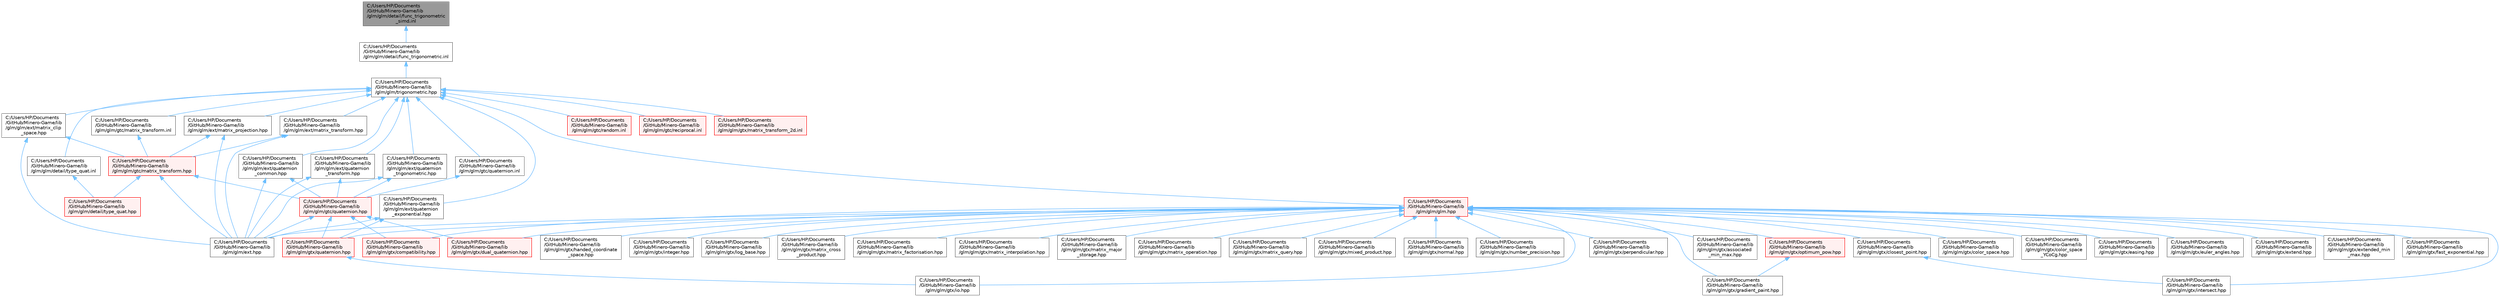 digraph "C:/Users/HP/Documents/GitHub/Minero-Game/lib/glm/glm/detail/func_trigonometric_simd.inl"
{
 // LATEX_PDF_SIZE
  bgcolor="transparent";
  edge [fontname=Helvetica,fontsize=10,labelfontname=Helvetica,labelfontsize=10];
  node [fontname=Helvetica,fontsize=10,shape=box,height=0.2,width=0.4];
  Node1 [id="Node000001",label="C:/Users/HP/Documents\l/GitHub/Minero-Game/lib\l/glm/glm/detail/func_trigonometric\l_simd.inl",height=0.2,width=0.4,color="gray40", fillcolor="grey60", style="filled", fontcolor="black",tooltip=" "];
  Node1 -> Node2 [id="edge147_Node000001_Node000002",dir="back",color="steelblue1",style="solid",tooltip=" "];
  Node2 [id="Node000002",label="C:/Users/HP/Documents\l/GitHub/Minero-Game/lib\l/glm/glm/detail/func_trigonometric.inl",height=0.2,width=0.4,color="grey40", fillcolor="white", style="filled",URL="$lib_2glm_2glm_2detail_2func__trigonometric_8inl.html",tooltip=" "];
  Node2 -> Node3 [id="edge148_Node000002_Node000003",dir="back",color="steelblue1",style="solid",tooltip=" "];
  Node3 [id="Node000003",label="C:/Users/HP/Documents\l/GitHub/Minero-Game/lib\l/glm/glm/trigonometric.hpp",height=0.2,width=0.4,color="grey40", fillcolor="white", style="filled",URL="$lib_2glm_2glm_2trigonometric_8hpp.html",tooltip=" "];
  Node3 -> Node4 [id="edge149_Node000003_Node000004",dir="back",color="steelblue1",style="solid",tooltip=" "];
  Node4 [id="Node000004",label="C:/Users/HP/Documents\l/GitHub/Minero-Game/lib\l/glm/glm/detail/type_quat.inl",height=0.2,width=0.4,color="grey40", fillcolor="white", style="filled",URL="$lib_2glm_2glm_2detail_2type__quat_8inl.html",tooltip=" "];
  Node4 -> Node5 [id="edge150_Node000004_Node000005",dir="back",color="steelblue1",style="solid",tooltip=" "];
  Node5 [id="Node000005",label="C:/Users/HP/Documents\l/GitHub/Minero-Game/lib\l/glm/glm/detail/type_quat.hpp",height=0.2,width=0.4,color="red", fillcolor="#FFF0F0", style="filled",URL="$lib_2glm_2glm_2detail_2type__quat_8hpp.html",tooltip=" "];
  Node3 -> Node34 [id="edge151_Node000003_Node000034",dir="back",color="steelblue1",style="solid",tooltip=" "];
  Node34 [id="Node000034",label="C:/Users/HP/Documents\l/GitHub/Minero-Game/lib\l/glm/glm/ext/matrix_clip\l_space.hpp",height=0.2,width=0.4,color="grey40", fillcolor="white", style="filled",URL="$lib_2glm_2glm_2ext_2matrix__clip__space_8hpp.html",tooltip=" "];
  Node34 -> Node7 [id="edge152_Node000034_Node000007",dir="back",color="steelblue1",style="solid",tooltip=" "];
  Node7 [id="Node000007",label="C:/Users/HP/Documents\l/GitHub/Minero-Game/lib\l/glm/glm/ext.hpp",height=0.2,width=0.4,color="grey40", fillcolor="white", style="filled",URL="$lib_2glm_2glm_2ext_8hpp.html",tooltip=" "];
  Node34 -> Node35 [id="edge153_Node000034_Node000035",dir="back",color="steelblue1",style="solid",tooltip=" "];
  Node35 [id="Node000035",label="C:/Users/HP/Documents\l/GitHub/Minero-Game/lib\l/glm/glm/gtc/matrix_transform.hpp",height=0.2,width=0.4,color="red", fillcolor="#FFF0F0", style="filled",URL="$lib_2glm_2glm_2gtc_2matrix__transform_8hpp.html",tooltip=" "];
  Node35 -> Node5 [id="edge154_Node000035_Node000005",dir="back",color="steelblue1",style="solid",tooltip=" "];
  Node35 -> Node7 [id="edge155_Node000035_Node000007",dir="back",color="steelblue1",style="solid",tooltip=" "];
  Node35 -> Node8 [id="edge156_Node000035_Node000008",dir="back",color="steelblue1",style="solid",tooltip=" "];
  Node8 [id="Node000008",label="C:/Users/HP/Documents\l/GitHub/Minero-Game/lib\l/glm/glm/gtc/quaternion.hpp",height=0.2,width=0.4,color="red", fillcolor="#FFF0F0", style="filled",URL="$lib_2glm_2glm_2gtc_2quaternion_8hpp.html",tooltip=" "];
  Node8 -> Node7 [id="edge157_Node000008_Node000007",dir="back",color="steelblue1",style="solid",tooltip=" "];
  Node8 -> Node18 [id="edge158_Node000008_Node000018",dir="back",color="steelblue1",style="solid",tooltip=" "];
  Node18 [id="Node000018",label="C:/Users/HP/Documents\l/GitHub/Minero-Game/lib\l/glm/glm/gtx/compatibility.hpp",height=0.2,width=0.4,color="red", fillcolor="#FFF0F0", style="filled",URL="$lib_2glm_2glm_2gtx_2compatibility_8hpp.html",tooltip=" "];
  Node8 -> Node21 [id="edge159_Node000008_Node000021",dir="back",color="steelblue1",style="solid",tooltip=" "];
  Node21 [id="Node000021",label="C:/Users/HP/Documents\l/GitHub/Minero-Game/lib\l/glm/glm/gtx/dual_quaternion.hpp",height=0.2,width=0.4,color="red", fillcolor="#FFF0F0", style="filled",URL="$lib_2glm_2glm_2gtx_2dual__quaternion_8hpp.html",tooltip=" "];
  Node8 -> Node27 [id="edge160_Node000008_Node000027",dir="back",color="steelblue1",style="solid",tooltip=" "];
  Node27 [id="Node000027",label="C:/Users/HP/Documents\l/GitHub/Minero-Game/lib\l/glm/glm/gtx/quaternion.hpp",height=0.2,width=0.4,color="red", fillcolor="#FFF0F0", style="filled",URL="$lib_2glm_2glm_2gtx_2quaternion_8hpp.html",tooltip=" "];
  Node27 -> Node25 [id="edge161_Node000027_Node000025",dir="back",color="steelblue1",style="solid",tooltip=" "];
  Node25 [id="Node000025",label="C:/Users/HP/Documents\l/GitHub/Minero-Game/lib\l/glm/glm/gtx/io.hpp",height=0.2,width=0.4,color="grey40", fillcolor="white", style="filled",URL="$lib_2glm_2glm_2gtx_2io_8hpp.html",tooltip=" "];
  Node3 -> Node39 [id="edge162_Node000003_Node000039",dir="back",color="steelblue1",style="solid",tooltip=" "];
  Node39 [id="Node000039",label="C:/Users/HP/Documents\l/GitHub/Minero-Game/lib\l/glm/glm/ext/matrix_projection.hpp",height=0.2,width=0.4,color="grey40", fillcolor="white", style="filled",URL="$lib_2glm_2glm_2ext_2matrix__projection_8hpp.html",tooltip=" "];
  Node39 -> Node7 [id="edge163_Node000039_Node000007",dir="back",color="steelblue1",style="solid",tooltip=" "];
  Node39 -> Node35 [id="edge164_Node000039_Node000035",dir="back",color="steelblue1",style="solid",tooltip=" "];
  Node3 -> Node40 [id="edge165_Node000003_Node000040",dir="back",color="steelblue1",style="solid",tooltip=" "];
  Node40 [id="Node000040",label="C:/Users/HP/Documents\l/GitHub/Minero-Game/lib\l/glm/glm/ext/matrix_transform.hpp",height=0.2,width=0.4,color="grey40", fillcolor="white", style="filled",URL="$lib_2glm_2glm_2ext_2matrix__transform_8hpp.html",tooltip=" "];
  Node40 -> Node7 [id="edge166_Node000040_Node000007",dir="back",color="steelblue1",style="solid",tooltip=" "];
  Node40 -> Node35 [id="edge167_Node000040_Node000035",dir="back",color="steelblue1",style="solid",tooltip=" "];
  Node3 -> Node41 [id="edge168_Node000003_Node000041",dir="back",color="steelblue1",style="solid",tooltip=" "];
  Node41 [id="Node000041",label="C:/Users/HP/Documents\l/GitHub/Minero-Game/lib\l/glm/glm/ext/quaternion\l_common.hpp",height=0.2,width=0.4,color="grey40", fillcolor="white", style="filled",URL="$lib_2glm_2glm_2ext_2quaternion__common_8hpp.html",tooltip=" "];
  Node41 -> Node7 [id="edge169_Node000041_Node000007",dir="back",color="steelblue1",style="solid",tooltip=" "];
  Node41 -> Node8 [id="edge170_Node000041_Node000008",dir="back",color="steelblue1",style="solid",tooltip=" "];
  Node3 -> Node42 [id="edge171_Node000003_Node000042",dir="back",color="steelblue1",style="solid",tooltip=" "];
  Node42 [id="Node000042",label="C:/Users/HP/Documents\l/GitHub/Minero-Game/lib\l/glm/glm/ext/quaternion\l_exponential.hpp",height=0.2,width=0.4,color="grey40", fillcolor="white", style="filled",URL="$lib_2glm_2glm_2ext_2quaternion__exponential_8hpp.html",tooltip=" "];
  Node42 -> Node7 [id="edge172_Node000042_Node000007",dir="back",color="steelblue1",style="solid",tooltip=" "];
  Node42 -> Node27 [id="edge173_Node000042_Node000027",dir="back",color="steelblue1",style="solid",tooltip=" "];
  Node3 -> Node43 [id="edge174_Node000003_Node000043",dir="back",color="steelblue1",style="solid",tooltip=" "];
  Node43 [id="Node000043",label="C:/Users/HP/Documents\l/GitHub/Minero-Game/lib\l/glm/glm/ext/quaternion\l_transform.hpp",height=0.2,width=0.4,color="grey40", fillcolor="white", style="filled",URL="$lib_2glm_2glm_2ext_2quaternion__transform_8hpp.html",tooltip=" "];
  Node43 -> Node7 [id="edge175_Node000043_Node000007",dir="back",color="steelblue1",style="solid",tooltip=" "];
  Node43 -> Node8 [id="edge176_Node000043_Node000008",dir="back",color="steelblue1",style="solid",tooltip=" "];
  Node3 -> Node44 [id="edge177_Node000003_Node000044",dir="back",color="steelblue1",style="solid",tooltip=" "];
  Node44 [id="Node000044",label="C:/Users/HP/Documents\l/GitHub/Minero-Game/lib\l/glm/glm/ext/quaternion\l_trigonometric.hpp",height=0.2,width=0.4,color="grey40", fillcolor="white", style="filled",URL="$lib_2glm_2glm_2ext_2quaternion__trigonometric_8hpp.html",tooltip=" "];
  Node44 -> Node7 [id="edge178_Node000044_Node000007",dir="back",color="steelblue1",style="solid",tooltip=" "];
  Node44 -> Node8 [id="edge179_Node000044_Node000008",dir="back",color="steelblue1",style="solid",tooltip=" "];
  Node3 -> Node45 [id="edge180_Node000003_Node000045",dir="back",color="steelblue1",style="solid",tooltip=" "];
  Node45 [id="Node000045",label="C:/Users/HP/Documents\l/GitHub/Minero-Game/lib\l/glm/glm/glm.hpp",height=0.2,width=0.4,color="red", fillcolor="#FFF0F0", style="filled",URL="$lib_2glm_2glm_2glm_8hpp.html",tooltip=" "];
  Node45 -> Node7 [id="edge181_Node000045_Node000007",dir="back",color="steelblue1",style="solid",tooltip=" "];
  Node45 -> Node46 [id="edge182_Node000045_Node000046",dir="back",color="steelblue1",style="solid",tooltip=" "];
  Node46 [id="Node000046",label="C:/Users/HP/Documents\l/GitHub/Minero-Game/lib\l/glm/glm/gtx/associated\l_min_max.hpp",height=0.2,width=0.4,color="grey40", fillcolor="white", style="filled",URL="$lib_2glm_2glm_2gtx_2associated__min__max_8hpp.html",tooltip=" "];
  Node45 -> Node47 [id="edge183_Node000045_Node000047",dir="back",color="steelblue1",style="solid",tooltip=" "];
  Node47 [id="Node000047",label="C:/Users/HP/Documents\l/GitHub/Minero-Game/lib\l/glm/glm/gtx/closest_point.hpp",height=0.2,width=0.4,color="grey40", fillcolor="white", style="filled",URL="$lib_2glm_2glm_2gtx_2closest__point_8hpp.html",tooltip=" "];
  Node47 -> Node48 [id="edge184_Node000047_Node000048",dir="back",color="steelblue1",style="solid",tooltip=" "];
  Node48 [id="Node000048",label="C:/Users/HP/Documents\l/GitHub/Minero-Game/lib\l/glm/glm/gtx/intersect.hpp",height=0.2,width=0.4,color="grey40", fillcolor="white", style="filled",URL="$lib_2glm_2glm_2gtx_2intersect_8hpp.html",tooltip=" "];
  Node45 -> Node49 [id="edge185_Node000045_Node000049",dir="back",color="steelblue1",style="solid",tooltip=" "];
  Node49 [id="Node000049",label="C:/Users/HP/Documents\l/GitHub/Minero-Game/lib\l/glm/glm/gtx/color_space.hpp",height=0.2,width=0.4,color="grey40", fillcolor="white", style="filled",URL="$lib_2glm_2glm_2gtx_2color__space_8hpp.html",tooltip=" "];
  Node45 -> Node50 [id="edge186_Node000045_Node000050",dir="back",color="steelblue1",style="solid",tooltip=" "];
  Node50 [id="Node000050",label="C:/Users/HP/Documents\l/GitHub/Minero-Game/lib\l/glm/glm/gtx/color_space\l_YCoCg.hpp",height=0.2,width=0.4,color="grey40", fillcolor="white", style="filled",URL="$lib_2glm_2glm_2gtx_2color__space___y_co_cg_8hpp.html",tooltip=" "];
  Node45 -> Node18 [id="edge187_Node000045_Node000018",dir="back",color="steelblue1",style="solid",tooltip=" "];
  Node45 -> Node21 [id="edge188_Node000045_Node000021",dir="back",color="steelblue1",style="solid",tooltip=" "];
  Node45 -> Node51 [id="edge189_Node000045_Node000051",dir="back",color="steelblue1",style="solid",tooltip=" "];
  Node51 [id="Node000051",label="C:/Users/HP/Documents\l/GitHub/Minero-Game/lib\l/glm/glm/gtx/easing.hpp",height=0.2,width=0.4,color="grey40", fillcolor="white", style="filled",URL="$lib_2glm_2glm_2gtx_2easing_8hpp.html",tooltip=" "];
  Node45 -> Node20 [id="edge190_Node000045_Node000020",dir="back",color="steelblue1",style="solid",tooltip=" "];
  Node20 [id="Node000020",label="C:/Users/HP/Documents\l/GitHub/Minero-Game/lib\l/glm/glm/gtx/euler_angles.hpp",height=0.2,width=0.4,color="grey40", fillcolor="white", style="filled",URL="$lib_2glm_2glm_2gtx_2euler__angles_8hpp.html",tooltip=" "];
  Node45 -> Node52 [id="edge191_Node000045_Node000052",dir="back",color="steelblue1",style="solid",tooltip=" "];
  Node52 [id="Node000052",label="C:/Users/HP/Documents\l/GitHub/Minero-Game/lib\l/glm/glm/gtx/extend.hpp",height=0.2,width=0.4,color="grey40", fillcolor="white", style="filled",URL="$lib_2glm_2glm_2gtx_2extend_8hpp.html",tooltip=" "];
  Node45 -> Node53 [id="edge192_Node000045_Node000053",dir="back",color="steelblue1",style="solid",tooltip=" "];
  Node53 [id="Node000053",label="C:/Users/HP/Documents\l/GitHub/Minero-Game/lib\l/glm/glm/gtx/extended_min\l_max.hpp",height=0.2,width=0.4,color="grey40", fillcolor="white", style="filled",URL="$lib_2glm_2glm_2gtx_2extended__min__max_8hpp.html",tooltip=" "];
  Node45 -> Node54 [id="edge193_Node000045_Node000054",dir="back",color="steelblue1",style="solid",tooltip=" "];
  Node54 [id="Node000054",label="C:/Users/HP/Documents\l/GitHub/Minero-Game/lib\l/glm/glm/gtx/fast_exponential.hpp",height=0.2,width=0.4,color="grey40", fillcolor="white", style="filled",URL="$lib_2glm_2glm_2gtx_2fast__exponential_8hpp.html",tooltip=" "];
  Node45 -> Node55 [id="edge194_Node000045_Node000055",dir="back",color="steelblue1",style="solid",tooltip=" "];
  Node55 [id="Node000055",label="C:/Users/HP/Documents\l/GitHub/Minero-Game/lib\l/glm/glm/gtx/gradient_paint.hpp",height=0.2,width=0.4,color="grey40", fillcolor="white", style="filled",URL="$lib_2glm_2glm_2gtx_2gradient__paint_8hpp.html",tooltip=" "];
  Node45 -> Node56 [id="edge195_Node000045_Node000056",dir="back",color="steelblue1",style="solid",tooltip=" "];
  Node56 [id="Node000056",label="C:/Users/HP/Documents\l/GitHub/Minero-Game/lib\l/glm/glm/gtx/handed_coordinate\l_space.hpp",height=0.2,width=0.4,color="grey40", fillcolor="white", style="filled",URL="$lib_2glm_2glm_2gtx_2handed__coordinate__space_8hpp.html",tooltip=" "];
  Node45 -> Node57 [id="edge196_Node000045_Node000057",dir="back",color="steelblue1",style="solid",tooltip=" "];
  Node57 [id="Node000057",label="C:/Users/HP/Documents\l/GitHub/Minero-Game/lib\l/glm/glm/gtx/integer.hpp",height=0.2,width=0.4,color="grey40", fillcolor="white", style="filled",URL="$lib_2glm_2glm_2gtx_2integer_8hpp.html",tooltip=" "];
  Node45 -> Node48 [id="edge197_Node000045_Node000048",dir="back",color="steelblue1",style="solid",tooltip=" "];
  Node45 -> Node25 [id="edge198_Node000045_Node000025",dir="back",color="steelblue1",style="solid",tooltip=" "];
  Node45 -> Node58 [id="edge199_Node000045_Node000058",dir="back",color="steelblue1",style="solid",tooltip=" "];
  Node58 [id="Node000058",label="C:/Users/HP/Documents\l/GitHub/Minero-Game/lib\l/glm/glm/gtx/log_base.hpp",height=0.2,width=0.4,color="grey40", fillcolor="white", style="filled",URL="$lib_2glm_2glm_2gtx_2log__base_8hpp.html",tooltip=" "];
  Node45 -> Node59 [id="edge200_Node000045_Node000059",dir="back",color="steelblue1",style="solid",tooltip=" "];
  Node59 [id="Node000059",label="C:/Users/HP/Documents\l/GitHub/Minero-Game/lib\l/glm/glm/gtx/matrix_cross\l_product.hpp",height=0.2,width=0.4,color="grey40", fillcolor="white", style="filled",URL="$lib_2glm_2glm_2gtx_2matrix__cross__product_8hpp.html",tooltip=" "];
  Node45 -> Node60 [id="edge201_Node000045_Node000060",dir="back",color="steelblue1",style="solid",tooltip=" "];
  Node60 [id="Node000060",label="C:/Users/HP/Documents\l/GitHub/Minero-Game/lib\l/glm/glm/gtx/matrix_factorisation.hpp",height=0.2,width=0.4,color="grey40", fillcolor="white", style="filled",URL="$lib_2glm_2glm_2gtx_2matrix__factorisation_8hpp.html",tooltip=" "];
  Node45 -> Node61 [id="edge202_Node000045_Node000061",dir="back",color="steelblue1",style="solid",tooltip=" "];
  Node61 [id="Node000061",label="C:/Users/HP/Documents\l/GitHub/Minero-Game/lib\l/glm/glm/gtx/matrix_interpolation.hpp",height=0.2,width=0.4,color="grey40", fillcolor="white", style="filled",URL="$lib_2glm_2glm_2gtx_2matrix__interpolation_8hpp.html",tooltip=" "];
  Node45 -> Node62 [id="edge203_Node000045_Node000062",dir="back",color="steelblue1",style="solid",tooltip=" "];
  Node62 [id="Node000062",label="C:/Users/HP/Documents\l/GitHub/Minero-Game/lib\l/glm/glm/gtx/matrix_major\l_storage.hpp",height=0.2,width=0.4,color="grey40", fillcolor="white", style="filled",URL="$lib_2glm_2glm_2gtx_2matrix__major__storage_8hpp.html",tooltip=" "];
  Node45 -> Node63 [id="edge204_Node000045_Node000063",dir="back",color="steelblue1",style="solid",tooltip=" "];
  Node63 [id="Node000063",label="C:/Users/HP/Documents\l/GitHub/Minero-Game/lib\l/glm/glm/gtx/matrix_operation.hpp",height=0.2,width=0.4,color="grey40", fillcolor="white", style="filled",URL="$lib_2glm_2glm_2gtx_2matrix__operation_8hpp.html",tooltip=" "];
  Node45 -> Node64 [id="edge205_Node000045_Node000064",dir="back",color="steelblue1",style="solid",tooltip=" "];
  Node64 [id="Node000064",label="C:/Users/HP/Documents\l/GitHub/Minero-Game/lib\l/glm/glm/gtx/matrix_query.hpp",height=0.2,width=0.4,color="grey40", fillcolor="white", style="filled",URL="$lib_2glm_2glm_2gtx_2matrix__query_8hpp.html",tooltip=" "];
  Node45 -> Node65 [id="edge206_Node000045_Node000065",dir="back",color="steelblue1",style="solid",tooltip=" "];
  Node65 [id="Node000065",label="C:/Users/HP/Documents\l/GitHub/Minero-Game/lib\l/glm/glm/gtx/mixed_product.hpp",height=0.2,width=0.4,color="grey40", fillcolor="white", style="filled",URL="$lib_2glm_2glm_2gtx_2mixed__product_8hpp.html",tooltip=" "];
  Node45 -> Node66 [id="edge207_Node000045_Node000066",dir="back",color="steelblue1",style="solid",tooltip=" "];
  Node66 [id="Node000066",label="C:/Users/HP/Documents\l/GitHub/Minero-Game/lib\l/glm/glm/gtx/normal.hpp",height=0.2,width=0.4,color="grey40", fillcolor="white", style="filled",URL="$lib_2glm_2glm_2gtx_2normal_8hpp.html",tooltip=" "];
  Node45 -> Node13 [id="edge208_Node000045_Node000013",dir="back",color="steelblue1",style="solid",tooltip=" "];
  Node13 [id="Node000013",label="C:/Users/HP/Documents\l/GitHub/Minero-Game/lib\l/glm/glm/gtx/number_precision.hpp",height=0.2,width=0.4,color="grey40", fillcolor="white", style="filled",URL="$lib_2glm_2glm_2gtx_2number__precision_8hpp.html",tooltip=" "];
  Node45 -> Node67 [id="edge209_Node000045_Node000067",dir="back",color="steelblue1",style="solid",tooltip=" "];
  Node67 [id="Node000067",label="C:/Users/HP/Documents\l/GitHub/Minero-Game/lib\l/glm/glm/gtx/optimum_pow.hpp",height=0.2,width=0.4,color="red", fillcolor="#FFF0F0", style="filled",URL="$lib_2glm_2glm_2gtx_2optimum__pow_8hpp.html",tooltip=" "];
  Node67 -> Node55 [id="edge210_Node000067_Node000055",dir="back",color="steelblue1",style="solid",tooltip=" "];
  Node45 -> Node69 [id="edge211_Node000045_Node000069",dir="back",color="steelblue1",style="solid",tooltip=" "];
  Node69 [id="Node000069",label="C:/Users/HP/Documents\l/GitHub/Minero-Game/lib\l/glm/glm/gtx/perpendicular.hpp",height=0.2,width=0.4,color="grey40", fillcolor="white", style="filled",URL="$lib_2glm_2glm_2gtx_2perpendicular_8hpp.html",tooltip=" "];
  Node45 -> Node27 [id="edge212_Node000045_Node000027",dir="back",color="steelblue1",style="solid",tooltip=" "];
  Node3 -> Node77 [id="edge213_Node000003_Node000077",dir="back",color="steelblue1",style="solid",tooltip=" "];
  Node77 [id="Node000077",label="C:/Users/HP/Documents\l/GitHub/Minero-Game/lib\l/glm/glm/gtc/matrix_transform.inl",height=0.2,width=0.4,color="grey40", fillcolor="white", style="filled",URL="$lib_2glm_2glm_2gtc_2matrix__transform_8inl.html",tooltip=" "];
  Node77 -> Node35 [id="edge214_Node000077_Node000035",dir="back",color="steelblue1",style="solid",tooltip=" "];
  Node3 -> Node78 [id="edge215_Node000003_Node000078",dir="back",color="steelblue1",style="solid",tooltip=" "];
  Node78 [id="Node000078",label="C:/Users/HP/Documents\l/GitHub/Minero-Game/lib\l/glm/glm/gtc/quaternion.inl",height=0.2,width=0.4,color="grey40", fillcolor="white", style="filled",URL="$lib_2glm_2glm_2gtc_2quaternion_8inl.html",tooltip=" "];
  Node78 -> Node8 [id="edge216_Node000078_Node000008",dir="back",color="steelblue1",style="solid",tooltip=" "];
  Node3 -> Node79 [id="edge217_Node000003_Node000079",dir="back",color="steelblue1",style="solid",tooltip=" "];
  Node79 [id="Node000079",label="C:/Users/HP/Documents\l/GitHub/Minero-Game/lib\l/glm/glm/gtc/random.inl",height=0.2,width=0.4,color="red", fillcolor="#FFF0F0", style="filled",URL="$lib_2glm_2glm_2gtc_2random_8inl.html",tooltip=" "];
  Node3 -> Node81 [id="edge218_Node000003_Node000081",dir="back",color="steelblue1",style="solid",tooltip=" "];
  Node81 [id="Node000081",label="C:/Users/HP/Documents\l/GitHub/Minero-Game/lib\l/glm/glm/gtc/reciprocal.inl",height=0.2,width=0.4,color="red", fillcolor="#FFF0F0", style="filled",URL="$lib_2glm_2glm_2gtc_2reciprocal_8inl.html",tooltip=" "];
  Node3 -> Node83 [id="edge219_Node000003_Node000083",dir="back",color="steelblue1",style="solid",tooltip=" "];
  Node83 [id="Node000083",label="C:/Users/HP/Documents\l/GitHub/Minero-Game/lib\l/glm/glm/gtx/matrix_transform_2d.inl",height=0.2,width=0.4,color="red", fillcolor="#FFF0F0", style="filled",URL="$lib_2glm_2glm_2gtx_2matrix__transform__2d_8inl.html",tooltip=" "];
}
